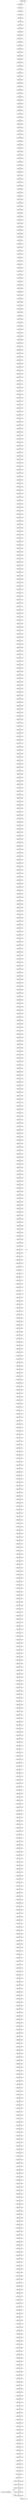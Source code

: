 digraph {
Node0x270e5b0[label="pipeline_time_0"];
Node0x270e330[label="LEGUP"];
Node0x270e330 -> Node0x270e5b0[label="<null>"];
Node0x270e330 -> Node0x270e330[label="~<null>"];
Node0x26b94a0[label="pipeline_time_1"];
Node0x270e5b0 -> Node0x26b94a0;
Node0x26fffc0[label="pipeline_time_2"];
Node0x26b94a0 -> Node0x26fffc0;
Node0x26ffe80[label="pipeline_time_3"];
Node0x26fffc0 -> Node0x26ffe80;
Node0x26ffd40[label="pipeline_time_4"];
Node0x26ffe80 -> Node0x26ffd40;
Node0x26ffc00[label="pipeline_time_5"];
Node0x26ffd40 -> Node0x26ffc00;
Node0x26ffac0[label="pipeline_time_6"];
Node0x26ffc00 -> Node0x26ffac0;
Node0x26ff980[label="pipeline_time_7"];
Node0x26ffac0 -> Node0x26ff980;
Node0x26ff840[label="pipeline_time_8"];
Node0x26ff980 -> Node0x26ff840;
Node0x270e900[label="pipeline_time_9"];
Node0x26ff840 -> Node0x270e900;
Node0x26b0d40[label="pipeline_time_10"];
Node0x270e900 -> Node0x26b0d40;
Node0x270e200[label="pipeline_time_11"];
Node0x26b0d40 -> Node0x270e200;
Node0x26b95c0[label="pipeline_time_12"];
Node0x270e200 -> Node0x26b95c0;
Node0x2700a00[label="pipeline_time_13"];
Node0x26b95c0 -> Node0x2700a00;
Node0x26aee90[label="pipeline_time_14"];
Node0x2700a00 -> Node0x26aee90;
Node0x26aefe0[label="pipeline_time_15"];
Node0x26aee90 -> Node0x26aefe0;
Node0x26b8e80[label="pipeline_time_16"];
Node0x26aefe0 -> Node0x26b8e80;
Node0x26b8fd0[label="pipeline_time_17"];
Node0x26b8e80 -> Node0x26b8fd0;
Node0x26b9770[label="pipeline_time_18"];
Node0x26b8fd0 -> Node0x26b9770;
Node0x26b98c0[label="pipeline_time_19"];
Node0x26b9770 -> Node0x26b98c0;
Node0x26b9140[label="pipeline_time_20"];
Node0x26b98c0 -> Node0x26b9140;
Node0x26b9290[label="pipeline_time_21"];
Node0x26b9140 -> Node0x26b9290;
Node0x26afd80[label="pipeline_time_22"];
Node0x26b9290 -> Node0x26afd80;
Node0x26afed0[label="pipeline_time_23"];
Node0x26afd80 -> Node0x26afed0;
Node0x26b0020[label="pipeline_time_24"];
Node0x26afed0 -> Node0x26b0020;
Node0x26b0150[label="pipeline_time_25"];
Node0x26b0020 -> Node0x26b0150;
Node0x26b02a0[label="pipeline_time_26"];
Node0x26b0150 -> Node0x26b02a0;
Node0x26b03f0[label="pipeline_time_27"];
Node0x26b02a0 -> Node0x26b03f0;
Node0x26b0540[label="pipeline_time_28"];
Node0x26b03f0 -> Node0x26b0540;
Node0x26b0690[label="pipeline_time_29"];
Node0x26b0540 -> Node0x26b0690;
Node0x26b07e0[label="pipeline_time_30"];
Node0x26b0690 -> Node0x26b07e0;
Node0x26af140[label="pipeline_time_31"];
Node0x26b07e0 -> Node0x26af140;
Node0x26af290[label="pipeline_time_32"];
Node0x26af140 -> Node0x26af290;
Node0x26af3e0[label="pipeline_time_33"];
Node0x26af290 -> Node0x26af3e0;
Node0x26af530[label="pipeline_time_34"];
Node0x26af3e0 -> Node0x26af530;
Node0x26af680[label="pipeline_time_35"];
Node0x26af530 -> Node0x26af680;
Node0x26af7d0[label="pipeline_time_36"];
Node0x26af680 -> Node0x26af7d0;
Node0x2700100[label="pipeline_time_37"];
Node0x26af7d0 -> Node0x2700100;
Node0x2700250[label="pipeline_time_38"];
Node0x2700100 -> Node0x2700250;
Node0x27003a0[label="pipeline_time_39"];
Node0x2700250 -> Node0x27003a0;
Node0x27004f0[label="pipeline_time_40"];
Node0x27003a0 -> Node0x27004f0;
Node0x2700640[label="pipeline_time_41"];
Node0x27004f0 -> Node0x2700640;
Node0x2700790[label="pipeline_time_42"];
Node0x2700640 -> Node0x2700790;
Node0x27008e0[label="pipeline_time_43"];
Node0x2700790 -> Node0x27008e0;
Node0x26b9ff0[label="pipeline_time_44"];
Node0x27008e0 -> Node0x26b9ff0;
Node0x26ba140[label="pipeline_time_45"];
Node0x26b9ff0 -> Node0x26ba140;
Node0x26ba290[label="pipeline_time_46"];
Node0x26ba140 -> Node0x26ba290;
Node0x26ba3e0[label="pipeline_time_47"];
Node0x26ba290 -> Node0x26ba3e0;
Node0x26ba530[label="pipeline_time_48"];
Node0x26ba3e0 -> Node0x26ba530;
Node0x26ba680[label="pipeline_time_49"];
Node0x26ba530 -> Node0x26ba680;
Node0x26ba7d0[label="pipeline_time_50"];
Node0x26ba680 -> Node0x26ba7d0;
Node0x26ba920[label="pipeline_time_51"];
Node0x26ba7d0 -> Node0x26ba920;
Node0x26baa70[label="pipeline_time_52"];
Node0x26ba920 -> Node0x26baa70;
Node0x26babc0[label="pipeline_time_53"];
Node0x26baa70 -> Node0x26babc0;
Node0x26bad10[label="pipeline_time_54"];
Node0x26babc0 -> Node0x26bad10;
Node0x2700bb0[label="pipeline_time_55"];
Node0x26bad10 -> Node0x2700bb0;
Node0x2700d00[label="pipeline_time_56"];
Node0x2700bb0 -> Node0x2700d00;
Node0x2700e50[label="pipeline_time_57"];
Node0x2700d00 -> Node0x2700e50;
Node0x2700fa0[label="pipeline_time_58"];
Node0x2700e50 -> Node0x2700fa0;
Node0x27010f0[label="pipeline_time_59"];
Node0x2700fa0 -> Node0x27010f0;
Node0x2701240[label="pipeline_time_60"];
Node0x27010f0 -> Node0x2701240;
Node0x2701390[label="pipeline_time_61"];
Node0x2701240 -> Node0x2701390;
Node0x27014e0[label="pipeline_time_62"];
Node0x2701390 -> Node0x27014e0;
Node0x2701630[label="pipeline_time_63"];
Node0x27014e0 -> Node0x2701630;
Node0x2701780[label="pipeline_time_64"];
Node0x2701630 -> Node0x2701780;
Node0x27018d0[label="pipeline_time_65"];
Node0x2701780 -> Node0x27018d0;
Node0x2701a20[label="pipeline_time_66"];
Node0x27018d0 -> Node0x2701a20;
Node0x2701b70[label="pipeline_time_67"];
Node0x2701a20 -> Node0x2701b70;
Node0x2701cc0[label="pipeline_time_68"];
Node0x2701b70 -> Node0x2701cc0;
Node0x2701e10[label="pipeline_time_69"];
Node0x2701cc0 -> Node0x2701e10;
Node0x2701f60[label="pipeline_time_70"];
Node0x2701e10 -> Node0x2701f60;
Node0x27020b0[label="pipeline_time_71"];
Node0x2701f60 -> Node0x27020b0;
Node0x2702200[label="pipeline_time_72"];
Node0x27020b0 -> Node0x2702200;
Node0x27071c0[label="pipeline_time_73"];
Node0x2702200 -> Node0x27071c0;
Node0x2707310[label="pipeline_time_74"];
Node0x27071c0 -> Node0x2707310;
Node0x2707460[label="pipeline_time_75"];
Node0x2707310 -> Node0x2707460;
Node0x27075b0[label="pipeline_time_76"];
Node0x2707460 -> Node0x27075b0;
Node0x2707700[label="pipeline_time_77"];
Node0x27075b0 -> Node0x2707700;
Node0x2707850[label="pipeline_time_78"];
Node0x2707700 -> Node0x2707850;
Node0x27079a0[label="pipeline_time_79"];
Node0x2707850 -> Node0x27079a0;
Node0x2707af0[label="pipeline_time_80"];
Node0x27079a0 -> Node0x2707af0;
Node0x2707c40[label="pipeline_time_81"];
Node0x2707af0 -> Node0x2707c40;
Node0x2707d90[label="pipeline_time_82"];
Node0x2707c40 -> Node0x2707d90;
Node0x2707ee0[label="pipeline_time_83"];
Node0x2707d90 -> Node0x2707ee0;
Node0x2708030[label="pipeline_time_84"];
Node0x2707ee0 -> Node0x2708030;
Node0x2708180[label="pipeline_time_85"];
Node0x2708030 -> Node0x2708180;
Node0x27082d0[label="pipeline_time_86"];
Node0x2708180 -> Node0x27082d0;
Node0x2708420[label="pipeline_time_87"];
Node0x27082d0 -> Node0x2708420;
Node0x2708570[label="pipeline_time_88"];
Node0x2708420 -> Node0x2708570;
Node0x27086c0[label="pipeline_time_89"];
Node0x2708570 -> Node0x27086c0;
Node0x2708810[label="pipeline_time_90"];
Node0x27086c0 -> Node0x2708810;
Node0x2708960[label="pipeline_time_91"];
Node0x2708810 -> Node0x2708960;
Node0x2708ab0[label="pipeline_time_92"];
Node0x2708960 -> Node0x2708ab0;
Node0x2708c00[label="pipeline_time_93"];
Node0x2708ab0 -> Node0x2708c00;
Node0x2708d50[label="pipeline_time_94"];
Node0x2708c00 -> Node0x2708d50;
Node0x2708ea0[label="pipeline_time_95"];
Node0x2708d50 -> Node0x2708ea0;
Node0x2708ff0[label="pipeline_time_96"];
Node0x2708ea0 -> Node0x2708ff0;
Node0x2709140[label="pipeline_time_97"];
Node0x2708ff0 -> Node0x2709140;
Node0x2709290[label="pipeline_time_98"];
Node0x2709140 -> Node0x2709290;
Node0x27093e0[label="pipeline_time_99"];
Node0x2709290 -> Node0x27093e0;
Node0x2709530[label="pipeline_time_100"];
Node0x27093e0 -> Node0x2709530;
Node0x2709680[label="pipeline_time_101"];
Node0x2709530 -> Node0x2709680;
Node0x27097d0[label="pipeline_time_102"];
Node0x2709680 -> Node0x27097d0;
Node0x27023d0[label="pipeline_time_103"];
Node0x27097d0 -> Node0x27023d0;
Node0x2702520[label="pipeline_time_104"];
Node0x27023d0 -> Node0x2702520;
Node0x2702670[label="pipeline_time_105"];
Node0x2702520 -> Node0x2702670;
Node0x27027c0[label="pipeline_time_106"];
Node0x2702670 -> Node0x27027c0;
Node0x2702910[label="pipeline_time_107"];
Node0x27027c0 -> Node0x2702910;
Node0x2702a60[label="pipeline_time_108"];
Node0x2702910 -> Node0x2702a60;
Node0x2702bb0[label="pipeline_time_109"];
Node0x2702a60 -> Node0x2702bb0;
Node0x2702d00[label="pipeline_time_110"];
Node0x2702bb0 -> Node0x2702d00;
Node0x2702e50[label="pipeline_time_111"];
Node0x2702d00 -> Node0x2702e50;
Node0x2702fa0[label="pipeline_time_112"];
Node0x2702e50 -> Node0x2702fa0;
Node0x27030f0[label="pipeline_time_113"];
Node0x2702fa0 -> Node0x27030f0;
Node0x2703240[label="pipeline_time_114"];
Node0x27030f0 -> Node0x2703240;
Node0x2703390[label="pipeline_time_115"];
Node0x2703240 -> Node0x2703390;
Node0x27034e0[label="pipeline_time_116"];
Node0x2703390 -> Node0x27034e0;
Node0x2703630[label="pipeline_time_117"];
Node0x27034e0 -> Node0x2703630;
Node0x2703780[label="pipeline_time_118"];
Node0x2703630 -> Node0x2703780;
Node0x27038d0[label="pipeline_time_119"];
Node0x2703780 -> Node0x27038d0;
Node0x2703a20[label="pipeline_time_120"];
Node0x27038d0 -> Node0x2703a20;
Node0x2703b70[label="pipeline_time_121"];
Node0x2703a20 -> Node0x2703b70;
Node0x2703cc0[label="pipeline_time_122"];
Node0x2703b70 -> Node0x2703cc0;
Node0x2703e10[label="pipeline_time_123"];
Node0x2703cc0 -> Node0x2703e10;
Node0x2703f60[label="pipeline_time_124"];
Node0x2703e10 -> Node0x2703f60;
Node0x27040b0[label="pipeline_time_125"];
Node0x2703f60 -> Node0x27040b0;
Node0x2704200[label="pipeline_time_126"];
Node0x27040b0 -> Node0x2704200;
Node0x2704350[label="pipeline_time_127"];
Node0x2704200 -> Node0x2704350;
Node0x27044a0[label="pipeline_time_128"];
Node0x2704350 -> Node0x27044a0;
Node0x27045f0[label="pipeline_time_129"];
Node0x27044a0 -> Node0x27045f0;
Node0x2704740[label="pipeline_time_130"];
Node0x27045f0 -> Node0x2704740;
Node0x2704890[label="pipeline_time_131"];
Node0x2704740 -> Node0x2704890;
Node0x27049e0[label="pipeline_time_132"];
Node0x2704890 -> Node0x27049e0;
Node0x2704b30[label="pipeline_time_133"];
Node0x27049e0 -> Node0x2704b30;
Node0x2704c80[label="pipeline_time_134"];
Node0x2704b30 -> Node0x2704c80;
Node0x2704dd0[label="pipeline_time_135"];
Node0x2704c80 -> Node0x2704dd0;
Node0x2704f20[label="pipeline_time_136"];
Node0x2704dd0 -> Node0x2704f20;
Node0x2705070[label="pipeline_time_137"];
Node0x2704f20 -> Node0x2705070;
Node0x27051c0[label="pipeline_time_138"];
Node0x2705070 -> Node0x27051c0;
Node0x2705310[label="pipeline_time_139"];
Node0x27051c0 -> Node0x2705310;
Node0x2705460[label="pipeline_time_140"];
Node0x2705310 -> Node0x2705460;
Node0x27055b0[label="pipeline_time_141"];
Node0x2705460 -> Node0x27055b0;
Node0x2705700[label="pipeline_time_142"];
Node0x27055b0 -> Node0x2705700;
Node0x2705850[label="pipeline_time_143"];
Node0x2705700 -> Node0x2705850;
Node0x27059a0[label="pipeline_time_144"];
Node0x2705850 -> Node0x27059a0;
Node0x2705af0[label="pipeline_time_145"];
Node0x27059a0 -> Node0x2705af0;
Node0x2705c40[label="pipeline_time_146"];
Node0x2705af0 -> Node0x2705c40;
Node0x2705d90[label="pipeline_time_147"];
Node0x2705c40 -> Node0x2705d90;
Node0x2705ee0[label="pipeline_time_148"];
Node0x2705d90 -> Node0x2705ee0;
Node0x2706030[label="pipeline_time_149"];
Node0x2705ee0 -> Node0x2706030;
Node0x2706180[label="pipeline_time_150"];
Node0x2706030 -> Node0x2706180;
Node0x27062d0[label="pipeline_time_151"];
Node0x2706180 -> Node0x27062d0;
Node0x2706420[label="pipeline_time_152"];
Node0x27062d0 -> Node0x2706420;
Node0x2706570[label="pipeline_time_153"];
Node0x2706420 -> Node0x2706570;
Node0x27066c0[label="pipeline_time_154"];
Node0x2706570 -> Node0x27066c0;
Node0x2706810[label="pipeline_time_155"];
Node0x27066c0 -> Node0x2706810;
Node0x2706960[label="pipeline_time_156"];
Node0x2706810 -> Node0x2706960;
Node0x2706ab0[label="pipeline_time_157"];
Node0x2706960 -> Node0x2706ab0;
Node0x26fadb0[label="pipeline_time_158"];
Node0x2706ab0 -> Node0x26fadb0;
Node0x26faf00[label="pipeline_time_159"];
Node0x26fadb0 -> Node0x26faf00;
Node0x26fb050[label="pipeline_time_160"];
Node0x26faf00 -> Node0x26fb050;
Node0x26fb1a0[label="pipeline_time_161"];
Node0x26fb050 -> Node0x26fb1a0;
Node0x26fb2f0[label="pipeline_time_162"];
Node0x26fb1a0 -> Node0x26fb2f0;
Node0x26fb440[label="pipeline_time_163"];
Node0x26fb2f0 -> Node0x26fb440;
Node0x26fb590[label="pipeline_time_164"];
Node0x26fb440 -> Node0x26fb590;
Node0x26fb6e0[label="pipeline_time_165"];
Node0x26fb590 -> Node0x26fb6e0;
Node0x26fb830[label="pipeline_time_166"];
Node0x26fb6e0 -> Node0x26fb830;
Node0x26fb980[label="pipeline_time_167"];
Node0x26fb830 -> Node0x26fb980;
Node0x26fbad0[label="pipeline_time_168"];
Node0x26fb980 -> Node0x26fbad0;
Node0x26fbc20[label="pipeline_time_169"];
Node0x26fbad0 -> Node0x26fbc20;
Node0x26fbd70[label="pipeline_time_170"];
Node0x26fbc20 -> Node0x26fbd70;
Node0x26fbec0[label="pipeline_time_171"];
Node0x26fbd70 -> Node0x26fbec0;
Node0x26fc010[label="pipeline_time_172"];
Node0x26fbec0 -> Node0x26fc010;
Node0x26fc160[label="pipeline_time_173"];
Node0x26fc010 -> Node0x26fc160;
Node0x26fc2b0[label="pipeline_time_174"];
Node0x26fc160 -> Node0x26fc2b0;
Node0x26fc400[label="pipeline_time_175"];
Node0x26fc2b0 -> Node0x26fc400;
Node0x26fc550[label="pipeline_time_176"];
Node0x26fc400 -> Node0x26fc550;
Node0x26fc6a0[label="pipeline_time_177"];
Node0x26fc550 -> Node0x26fc6a0;
Node0x26fc7f0[label="pipeline_time_178"];
Node0x26fc6a0 -> Node0x26fc7f0;
Node0x26fc940[label="pipeline_time_179"];
Node0x26fc7f0 -> Node0x26fc940;
Node0x26fca90[label="pipeline_time_180"];
Node0x26fc940 -> Node0x26fca90;
Node0x26fcbe0[label="pipeline_time_181"];
Node0x26fca90 -> Node0x26fcbe0;
Node0x26fcd30[label="pipeline_time_182"];
Node0x26fcbe0 -> Node0x26fcd30;
Node0x26fce80[label="pipeline_time_183"];
Node0x26fcd30 -> Node0x26fce80;
Node0x26fcfd0[label="pipeline_time_184"];
Node0x26fce80 -> Node0x26fcfd0;
Node0x26fd120[label="pipeline_time_185"];
Node0x26fcfd0 -> Node0x26fd120;
Node0x26fd270[label="pipeline_time_186"];
Node0x26fd120 -> Node0x26fd270;
Node0x26fd3c0[label="pipeline_time_187"];
Node0x26fd270 -> Node0x26fd3c0;
Node0x26fd510[label="pipeline_time_188"];
Node0x26fd3c0 -> Node0x26fd510;
Node0x26fd660[label="pipeline_time_189"];
Node0x26fd510 -> Node0x26fd660;
Node0x26fd7b0[label="pipeline_time_190"];
Node0x26fd660 -> Node0x26fd7b0;
Node0x26fd900[label="pipeline_time_191"];
Node0x26fd7b0 -> Node0x26fd900;
Node0x26fda50[label="pipeline_time_192"];
Node0x26fd900 -> Node0x26fda50;
Node0x26fdba0[label="pipeline_time_193"];
Node0x26fda50 -> Node0x26fdba0;
Node0x26fdcf0[label="pipeline_time_194"];
Node0x26fdba0 -> Node0x26fdcf0;
Node0x26fde40[label="pipeline_time_195"];
Node0x26fdcf0 -> Node0x26fde40;
Node0x26fdf90[label="pipeline_time_196"];
Node0x26fde40 -> Node0x26fdf90;
Node0x26fe0e0[label="pipeline_time_197"];
Node0x26fdf90 -> Node0x26fe0e0;
Node0x26fe230[label="pipeline_time_198"];
Node0x26fe0e0 -> Node0x26fe230;
Node0x26fe380[label="pipeline_time_199"];
Node0x26fe230 -> Node0x26fe380;
Node0x26fe4d0[label="pipeline_time_200"];
Node0x26fe380 -> Node0x26fe4d0;
Node0x26fe620[label="pipeline_time_201"];
Node0x26fe4d0 -> Node0x26fe620;
Node0x26fe770[label="pipeline_time_202"];
Node0x26fe620 -> Node0x26fe770;
Node0x26fe8c0[label="pipeline_time_203"];
Node0x26fe770 -> Node0x26fe8c0;
Node0x26fea10[label="pipeline_time_204"];
Node0x26fe8c0 -> Node0x26fea10;
Node0x26feb60[label="pipeline_time_205"];
Node0x26fea10 -> Node0x26feb60;
Node0x26fecb0[label="pipeline_time_206"];
Node0x26feb60 -> Node0x26fecb0;
Node0x26fee00[label="pipeline_time_207"];
Node0x26fecb0 -> Node0x26fee00;
Node0x26fef50[label="pipeline_time_208"];
Node0x26fee00 -> Node0x26fef50;
Node0x26ff0a0[label="pipeline_time_209"];
Node0x26fef50 -> Node0x26ff0a0;
Node0x26ff1f0[label="pipeline_time_210"];
Node0x26ff0a0 -> Node0x26ff1f0;
Node0x26ff340[label="pipeline_time_211"];
Node0x26ff1f0 -> Node0x26ff340;
Node0x26ff490[label="pipeline_time_212"];
Node0x26ff340 -> Node0x26ff490;
Node0x26ff5e0[label="pipeline_time_213"];
Node0x26ff490 -> Node0x26ff5e0;
Node0x26ff730[label="pipeline_time_214"];
Node0x26ff5e0 -> Node0x26ff730;
Node0x2710d90[label="pipeline_time_215"];
Node0x26ff730 -> Node0x2710d90;
Node0x2710ea0[label="pipeline_time_216"];
Node0x2710d90 -> Node0x2710ea0;
Node0x2710ff0[label="pipeline_time_217"];
Node0x2710ea0 -> Node0x2710ff0;
Node0x2711140[label="pipeline_time_218"];
Node0x2710ff0 -> Node0x2711140;
Node0x2711290[label="pipeline_time_219"];
Node0x2711140 -> Node0x2711290;
Node0x27113e0[label="pipeline_time_220"];
Node0x2711290 -> Node0x27113e0;
Node0x2711530[label="pipeline_time_221"];
Node0x27113e0 -> Node0x2711530;
Node0x2711680[label="pipeline_time_222"];
Node0x2711530 -> Node0x2711680;
Node0x27117d0[label="pipeline_time_223"];
Node0x2711680 -> Node0x27117d0;
Node0x2711920[label="pipeline_time_224"];
Node0x27117d0 -> Node0x2711920;
Node0x2711a70[label="pipeline_time_225"];
Node0x2711920 -> Node0x2711a70;
Node0x2711bc0[label="pipeline_time_226"];
Node0x2711a70 -> Node0x2711bc0;
Node0x2711d10[label="pipeline_time_227"];
Node0x2711bc0 -> Node0x2711d10;
Node0x2711e60[label="pipeline_time_228"];
Node0x2711d10 -> Node0x2711e60;
Node0x2711fb0[label="pipeline_time_229"];
Node0x2711e60 -> Node0x2711fb0;
Node0x2712100[label="pipeline_time_230"];
Node0x2711fb0 -> Node0x2712100;
Node0x2712250[label="pipeline_time_231"];
Node0x2712100 -> Node0x2712250;
Node0x27123a0[label="pipeline_time_232"];
Node0x2712250 -> Node0x27123a0;
Node0x27124f0[label="pipeline_time_233"];
Node0x27123a0 -> Node0x27124f0;
Node0x2712640[label="pipeline_time_234"];
Node0x27124f0 -> Node0x2712640;
Node0x2712790[label="pipeline_time_235"];
Node0x2712640 -> Node0x2712790;
Node0x27128e0[label="pipeline_time_236"];
Node0x2712790 -> Node0x27128e0;
Node0x2712a30[label="pipeline_time_237"];
Node0x27128e0 -> Node0x2712a30;
Node0x2712b80[label="pipeline_time_238"];
Node0x2712a30 -> Node0x2712b80;
Node0x2712cd0[label="pipeline_time_239"];
Node0x2712b80 -> Node0x2712cd0;
Node0x2712e20[label="pipeline_time_240"];
Node0x2712cd0 -> Node0x2712e20;
Node0x2712f70[label="pipeline_time_241"];
Node0x2712e20 -> Node0x2712f70;
Node0x27130c0[label="pipeline_time_242"];
Node0x2712f70 -> Node0x27130c0;
Node0x2713210[label="pipeline_time_243"];
Node0x27130c0 -> Node0x2713210;
Node0x2713360[label="pipeline_time_244"];
Node0x2713210 -> Node0x2713360;
Node0x27134b0[label="pipeline_time_245"];
Node0x2713360 -> Node0x27134b0;
Node0x2713600[label="pipeline_time_246"];
Node0x27134b0 -> Node0x2713600;
Node0x2713750[label="pipeline_time_247"];
Node0x2713600 -> Node0x2713750;
Node0x27138a0[label="pipeline_time_248"];
Node0x2713750 -> Node0x27138a0;
Node0x27139f0[label="pipeline_time_249"];
Node0x27138a0 -> Node0x27139f0;
Node0x2713b40[label="pipeline_time_250"];
Node0x27139f0 -> Node0x2713b40;
Node0x2713c90[label="pipeline_time_251"];
Node0x2713b40 -> Node0x2713c90;
Node0x2713de0[label="pipeline_time_252"];
Node0x2713c90 -> Node0x2713de0;
Node0x2713f30[label="pipeline_time_253"];
Node0x2713de0 -> Node0x2713f30;
Node0x2714080[label="pipeline_time_254"];
Node0x2713f30 -> Node0x2714080;
Node0x27141d0[label="pipeline_time_255"];
Node0x2714080 -> Node0x27141d0;
Node0x2714320[label="pipeline_time_256"];
Node0x27141d0 -> Node0x2714320;
Node0x2714470[label="pipeline_time_257"];
Node0x2714320 -> Node0x2714470;
Node0x27145c0[label="pipeline_time_258"];
Node0x2714470 -> Node0x27145c0;
Node0x2714710[label="pipeline_time_259"];
Node0x27145c0 -> Node0x2714710;
Node0x2714860[label="pipeline_time_260"];
Node0x2714710 -> Node0x2714860;
Node0x27149b0[label="pipeline_time_261"];
Node0x2714860 -> Node0x27149b0;
Node0x2714b00[label="pipeline_time_262"];
Node0x27149b0 -> Node0x2714b00;
Node0x2714c50[label="pipeline_time_263"];
Node0x2714b00 -> Node0x2714c50;
Node0x2714da0[label="pipeline_time_264"];
Node0x2714c50 -> Node0x2714da0;
Node0x2714ef0[label="pipeline_time_265"];
Node0x2714da0 -> Node0x2714ef0;
Node0x2715040[label="pipeline_time_266"];
Node0x2714ef0 -> Node0x2715040;
Node0x2715190[label="pipeline_time_267"];
Node0x2715040 -> Node0x2715190;
Node0x27152e0[label="pipeline_time_268"];
Node0x2715190 -> Node0x27152e0;
Node0x2715430[label="pipeline_time_269"];
Node0x27152e0 -> Node0x2715430;
Node0x2715580[label="pipeline_time_270"];
Node0x2715430 -> Node0x2715580;
Node0x27156d0[label="pipeline_time_271"];
Node0x2715580 -> Node0x27156d0;
Node0x2715820[label="pipeline_time_272"];
Node0x27156d0 -> Node0x2715820;
Node0x2715970[label="pipeline_time_273"];
Node0x2715820 -> Node0x2715970;
Node0x2715ac0[label="pipeline_time_274"];
Node0x2715970 -> Node0x2715ac0;
Node0x2715c10[label="pipeline_time_275"];
Node0x2715ac0 -> Node0x2715c10;
Node0x2715d60[label="pipeline_time_276"];
Node0x2715c10 -> Node0x2715d60;
Node0x2715eb0[label="pipeline_time_277"];
Node0x2715d60 -> Node0x2715eb0;
Node0x2716000[label="pipeline_time_278"];
Node0x2715eb0 -> Node0x2716000;
Node0x2716150[label="pipeline_time_279"];
Node0x2716000 -> Node0x2716150;
Node0x27162a0[label="pipeline_time_280"];
Node0x2716150 -> Node0x27162a0;
Node0x27163f0[label="pipeline_time_281"];
Node0x27162a0 -> Node0x27163f0;
Node0x2716540[label="pipeline_time_282"];
Node0x27163f0 -> Node0x2716540;
Node0x2716690[label="pipeline_time_283"];
Node0x2716540 -> Node0x2716690;
Node0x27167e0[label="pipeline_time_284"];
Node0x2716690 -> Node0x27167e0;
Node0x2716930[label="pipeline_time_285"];
Node0x27167e0 -> Node0x2716930;
Node0x2716a80[label="pipeline_time_286"];
Node0x2716930 -> Node0x2716a80;
Node0x2716bd0[label="pipeline_time_287"];
Node0x2716a80 -> Node0x2716bd0;
Node0x2716d20[label="pipeline_time_288"];
Node0x2716bd0 -> Node0x2716d20;
Node0x2716e70[label="pipeline_time_289"];
Node0x2716d20 -> Node0x2716e70;
Node0x2716fc0[label="pipeline_time_290"];
Node0x2716e70 -> Node0x2716fc0;
Node0x2717110[label="pipeline_time_291"];
Node0x2716fc0 -> Node0x2717110;
Node0x2717260[label="pipeline_time_292"];
Node0x2717110 -> Node0x2717260;
Node0x27173b0[label="pipeline_time_293"];
Node0x2717260 -> Node0x27173b0;
Node0x2717500[label="pipeline_time_294"];
Node0x27173b0 -> Node0x2717500;
Node0x2717650[label="pipeline_time_295"];
Node0x2717500 -> Node0x2717650;
Node0x27177a0[label="pipeline_time_296"];
Node0x2717650 -> Node0x27177a0;
Node0x27178f0[label="pipeline_time_297"];
Node0x27177a0 -> Node0x27178f0;
Node0x2717a40[label="pipeline_time_298"];
Node0x27178f0 -> Node0x2717a40;
Node0x2717b90[label="pipeline_time_299"];
Node0x2717a40 -> Node0x2717b90;
Node0x2717ce0[label="pipeline_time_300"];
Node0x2717b90 -> Node0x2717ce0;
Node0x2717e30[label="pipeline_time_301"];
Node0x2717ce0 -> Node0x2717e30;
Node0x2717f80[label="pipeline_time_302"];
Node0x2717e30 -> Node0x2717f80;
Node0x27180d0[label="pipeline_time_303"];
Node0x2717f80 -> Node0x27180d0;
Node0x2718220[label="pipeline_time_304"];
Node0x27180d0 -> Node0x2718220;
Node0x2718370[label="pipeline_time_305"];
Node0x2718220 -> Node0x2718370;
Node0x27184c0[label="pipeline_time_306"];
Node0x2718370 -> Node0x27184c0;
Node0x2718610[label="pipeline_time_307"];
Node0x27184c0 -> Node0x2718610;
Node0x2718760[label="pipeline_time_308"];
Node0x2718610 -> Node0x2718760;
Node0x27188b0[label="pipeline_time_309"];
Node0x2718760 -> Node0x27188b0;
Node0x2718a00[label="pipeline_time_310"];
Node0x27188b0 -> Node0x2718a00;
Node0x2718b50[label="pipeline_time_311"];
Node0x2718a00 -> Node0x2718b50;
Node0x2718ca0[label="pipeline_time_312"];
Node0x2718b50 -> Node0x2718ca0;
Node0x2718df0[label="pipeline_time_313"];
Node0x2718ca0 -> Node0x2718df0;
Node0x2718f40[label="pipeline_time_314"];
Node0x2718df0 -> Node0x2718f40;
Node0x2719090[label="pipeline_time_315"];
Node0x2718f40 -> Node0x2719090;
Node0x27191e0[label="pipeline_time_316"];
Node0x2719090 -> Node0x27191e0;
Node0x2719330[label="pipeline_time_317"];
Node0x27191e0 -> Node0x2719330;
Node0x2719480[label="pipeline_time_318"];
Node0x2719330 -> Node0x2719480;
Node0x27195d0[label="pipeline_time_319"];
Node0x2719480 -> Node0x27195d0;
Node0x2719720[label="pipeline_time_320"];
Node0x27195d0 -> Node0x2719720;
Node0x2719870[label="pipeline_time_321"];
Node0x2719720 -> Node0x2719870;
Node0x27199c0[label="pipeline_time_322"];
Node0x2719870 -> Node0x27199c0;
Node0x2719b10[label="pipeline_time_323"];
Node0x27199c0 -> Node0x2719b10;
Node0x2719c60[label="pipeline_time_324"];
Node0x2719b10 -> Node0x2719c60;
Node0x2719db0[label="pipeline_time_325"];
Node0x2719c60 -> Node0x2719db0;
Node0x2719f00[label="pipeline_time_326"];
Node0x2719db0 -> Node0x2719f00;
Node0x271a050[label="pipeline_time_327"];
Node0x2719f00 -> Node0x271a050;
Node0x271a1a0[label="pipeline_time_328"];
Node0x271a050 -> Node0x271a1a0;
Node0x271a2f0[label="pipeline_time_329"];
Node0x271a1a0 -> Node0x271a2f0;
Node0x271a440[label="pipeline_time_330"];
Node0x271a2f0 -> Node0x271a440;
Node0x271a590[label="pipeline_time_331"];
Node0x271a440 -> Node0x271a590;
Node0x271a6e0[label="pipeline_time_332"];
Node0x271a590 -> Node0x271a6e0;
Node0x271a830[label="pipeline_time_333"];
Node0x271a6e0 -> Node0x271a830;
Node0x271a980[label="pipeline_time_334"];
Node0x271a830 -> Node0x271a980;
Node0x271aad0[label="pipeline_time_335"];
Node0x271a980 -> Node0x271aad0;
Node0x271ac20[label="pipeline_time_336"];
Node0x271aad0 -> Node0x271ac20;
Node0x271ad70[label="pipeline_time_337"];
Node0x271ac20 -> Node0x271ad70;
Node0x271aec0[label="pipeline_time_338"];
Node0x271ad70 -> Node0x271aec0;
Node0x271b010[label="pipeline_time_339"];
Node0x271aec0 -> Node0x271b010;
Node0x271b160[label="pipeline_time_340"];
Node0x271b010 -> Node0x271b160;
Node0x271b2b0[label="pipeline_time_341"];
Node0x271b160 -> Node0x271b2b0;
Node0x271b400[label="pipeline_time_342"];
Node0x271b2b0 -> Node0x271b400;
Node0x271b550[label="pipeline_time_343"];
Node0x271b400 -> Node0x271b550;
Node0x271b6a0[label="pipeline_time_344"];
Node0x271b550 -> Node0x271b6a0;
Node0x271b7f0[label="pipeline_time_345"];
Node0x271b6a0 -> Node0x271b7f0;
Node0x271b940[label="pipeline_time_346"];
Node0x271b7f0 -> Node0x271b940;
Node0x271ba90[label="pipeline_time_347"];
Node0x271b940 -> Node0x271ba90;
Node0x271bbe0[label="pipeline_time_348"];
Node0x271ba90 -> Node0x271bbe0;
Node0x271bd30[label="pipeline_time_349"];
Node0x271bbe0 -> Node0x271bd30;
Node0x271be80[label="pipeline_time_350"];
Node0x271bd30 -> Node0x271be80;
Node0x271bfd0[label="pipeline_time_351"];
Node0x271be80 -> Node0x271bfd0;
Node0x271c120[label="pipeline_time_352"];
Node0x271bfd0 -> Node0x271c120;
Node0x271c270[label="pipeline_time_353"];
Node0x271c120 -> Node0x271c270;
Node0x271c3c0[label="pipeline_time_354"];
Node0x271c270 -> Node0x271c3c0;
Node0x271c510[label="pipeline_time_355"];
Node0x271c3c0 -> Node0x271c510;
Node0x271c660[label="pipeline_time_356"];
Node0x271c510 -> Node0x271c660;
Node0x271c7b0[label="pipeline_time_357"];
Node0x271c660 -> Node0x271c7b0;
Node0x271c900[label="pipeline_time_358"];
Node0x271c7b0 -> Node0x271c900;
Node0x271ca50[label="pipeline_time_359"];
Node0x271c900 -> Node0x271ca50;
Node0x271cba0[label="pipeline_time_360"];
Node0x271ca50 -> Node0x271cba0;
Node0x271ccf0[label="pipeline_time_361"];
Node0x271cba0 -> Node0x271ccf0;
Node0x271ce40[label="pipeline_time_362"];
Node0x271ccf0 -> Node0x271ce40;
Node0x271cf90[label="pipeline_time_363"];
Node0x271ce40 -> Node0x271cf90;
Node0x271d0e0[label="pipeline_time_364"];
Node0x271cf90 -> Node0x271d0e0;
Node0x271d230[label="pipeline_time_365"];
Node0x271d0e0 -> Node0x271d230;
Node0x271d380[label="pipeline_time_366"];
Node0x271d230 -> Node0x271d380;
Node0x271d4d0[label="pipeline_time_367"];
Node0x271d380 -> Node0x271d4d0;
Node0x271d620[label="pipeline_time_368"];
Node0x271d4d0 -> Node0x271d620;
Node0x271d770[label="pipeline_time_369"];
Node0x271d620 -> Node0x271d770;
Node0x271d8c0[label="pipeline_time_370"];
Node0x271d770 -> Node0x271d8c0;
Node0x271da10[label="pipeline_time_371"];
Node0x271d8c0 -> Node0x271da10;
Node0x271db60[label="pipeline_time_372"];
Node0x271da10 -> Node0x271db60;
Node0x271dcb0[label="pipeline_time_373"];
Node0x271db60 -> Node0x271dcb0;
Node0x271de00[label="pipeline_time_374"];
Node0x271dcb0 -> Node0x271de00;
Node0x271df50[label="pipeline_time_375"];
Node0x271de00 -> Node0x271df50;
Node0x271e530[label="pipeline_time_376"];
Node0x271df50 -> Node0x271e530;
Node0x271e680[label="pipeline_time_377"];
Node0x271e530 -> Node0x271e680;
Node0x271e7d0[label="pipeline_time_378"];
Node0x271e680 -> Node0x271e7d0;
Node0x271e920[label="pipeline_time_379"];
Node0x271e7d0 -> Node0x271e920;
Node0x271ea70[label="pipeline_time_380"];
Node0x271e920 -> Node0x271ea70;
Node0x271ebc0[label="pipeline_time_381"];
Node0x271ea70 -> Node0x271ebc0;
Node0x271ed10[label="pipeline_time_382"];
Node0x271ebc0 -> Node0x271ed10;
Node0x271ee60[label="pipeline_time_383"];
Node0x271ed10 -> Node0x271ee60;
Node0x271efb0[label="pipeline_time_384"];
Node0x271ee60 -> Node0x271efb0;
Node0x271f100[label="pipeline_time_385"];
Node0x271efb0 -> Node0x271f100;
Node0x271f250[label="pipeline_time_386"];
Node0x271f100 -> Node0x271f250;
Node0x271f3a0[label="pipeline_time_387"];
Node0x271f250 -> Node0x271f3a0;
Node0x271f4f0[label="pipeline_time_388"];
Node0x271f3a0 -> Node0x271f4f0;
Node0x271f640[label="pipeline_time_389"];
Node0x271f4f0 -> Node0x271f640;
Node0x271f790[label="pipeline_time_390"];
Node0x271f640 -> Node0x271f790;
Node0x271f8e0[label="pipeline_time_391"];
Node0x271f790 -> Node0x271f8e0;
Node0x271fa30[label="pipeline_time_392"];
Node0x271f8e0 -> Node0x271fa30;
Node0x271fb80[label="pipeline_time_393"];
Node0x271fa30 -> Node0x271fb80;
Node0x271fcd0[label="pipeline_time_394"];
Node0x271fb80 -> Node0x271fcd0;
Node0x271fe20[label="pipeline_time_395"];
Node0x271fcd0 -> Node0x271fe20;
Node0x271ff70[label="pipeline_time_396"];
Node0x271fe20 -> Node0x271ff70;
Node0x27200c0[label="pipeline_time_397"];
Node0x271ff70 -> Node0x27200c0;
Node0x2720210[label="pipeline_time_398"];
Node0x27200c0 -> Node0x2720210;
Node0x2720360[label="pipeline_time_399"];
Node0x2720210 -> Node0x2720360;
Node0x27204b0[label="pipeline_time_400"];
Node0x2720360 -> Node0x27204b0;
Node0x2720600[label="pipeline_time_401"];
Node0x27204b0 -> Node0x2720600;
Node0x2720750[label="pipeline_time_402"];
Node0x2720600 -> Node0x2720750;
Node0x27208a0[label="pipeline_time_403"];
Node0x2720750 -> Node0x27208a0;
Node0x27209f0[label="pipeline_time_404"];
Node0x27208a0 -> Node0x27209f0;
Node0x2720b40[label="pipeline_time_405"];
Node0x27209f0 -> Node0x2720b40;
Node0x2720c90[label="pipeline_time_406"];
Node0x2720b40 -> Node0x2720c90;
Node0x2720de0[label="pipeline_time_407"];
Node0x2720c90 -> Node0x2720de0;
Node0x2720f30[label="pipeline_time_408"];
Node0x2720de0 -> Node0x2720f30;
Node0x2721080[label="pipeline_time_409"];
Node0x2720f30 -> Node0x2721080;
Node0x27211d0[label="pipeline_time_410"];
Node0x2721080 -> Node0x27211d0;
Node0x2721320[label="pipeline_time_411"];
Node0x27211d0 -> Node0x2721320;
Node0x2721470[label="pipeline_time_412"];
Node0x2721320 -> Node0x2721470;
Node0x27215c0[label="pipeline_time_413"];
Node0x2721470 -> Node0x27215c0;
Node0x2721710[label="pipeline_time_414"];
Node0x27215c0 -> Node0x2721710;
Node0x2721860[label="pipeline_time_415"];
Node0x2721710 -> Node0x2721860;
Node0x27219b0[label="pipeline_time_416"];
Node0x2721860 -> Node0x27219b0;
Node0x2721b00[label="pipeline_time_417"];
Node0x27219b0 -> Node0x2721b00;
Node0x2721c50[label="pipeline_time_418"];
Node0x2721b00 -> Node0x2721c50;
Node0x2721da0[label="pipeline_time_419"];
Node0x2721c50 -> Node0x2721da0;
Node0x2721ef0[label="pipeline_time_420"];
Node0x2721da0 -> Node0x2721ef0;
Node0x2722040[label="pipeline_time_421"];
Node0x2721ef0 -> Node0x2722040;
Node0x2722190[label="pipeline_time_422"];
Node0x2722040 -> Node0x2722190;
Node0x27222e0[label="pipeline_time_423"];
Node0x2722190 -> Node0x27222e0;
Node0x2722430[label="pipeline_time_424"];
Node0x27222e0 -> Node0x2722430;
Node0x2722580[label="pipeline_time_425"];
Node0x2722430 -> Node0x2722580;
Node0x27226d0[label="pipeline_time_426"];
Node0x2722580 -> Node0x27226d0;
Node0x2722820[label="pipeline_time_427"];
Node0x27226d0 -> Node0x2722820;
Node0x2722970[label="pipeline_time_428"];
Node0x2722820 -> Node0x2722970;
Node0x2722ac0[label="pipeline_time_429"];
Node0x2722970 -> Node0x2722ac0;
Node0x2722c10[label="pipeline_time_430"];
Node0x2722ac0 -> Node0x2722c10;
Node0x2722d60[label="pipeline_time_431"];
Node0x2722c10 -> Node0x2722d60;
Node0x2722eb0[label="pipeline_time_432"];
Node0x2722d60 -> Node0x2722eb0;
Node0x2723000[label="pipeline_time_433"];
Node0x2722eb0 -> Node0x2723000;
Node0x2723150[label="pipeline_time_434"];
Node0x2723000 -> Node0x2723150;
Node0x27232a0[label="pipeline_time_435"];
Node0x2723150 -> Node0x27232a0;
Node0x27233f0[label="pipeline_time_436"];
Node0x27232a0 -> Node0x27233f0;
Node0x2723540[label="pipeline_time_437"];
Node0x27233f0 -> Node0x2723540;
Node0x2723690[label="pipeline_time_438"];
Node0x2723540 -> Node0x2723690;
Node0x27237e0[label="pipeline_time_439"];
Node0x2723690 -> Node0x27237e0;
Node0x2723930[label="pipeline_time_440"];
Node0x27237e0 -> Node0x2723930;
Node0x2723a80[label="pipeline_time_441"];
Node0x2723930 -> Node0x2723a80;
Node0x2723bd0[label="pipeline_time_442"];
Node0x2723a80 -> Node0x2723bd0;
Node0x2723d20[label="pipeline_time_443"];
Node0x2723bd0 -> Node0x2723d20;
Node0x2723e70[label="pipeline_time_444"];
Node0x2723d20 -> Node0x2723e70;
Node0x2723fc0[label="pipeline_time_445"];
Node0x2723e70 -> Node0x2723fc0;
Node0x2724110[label="pipeline_time_446"];
Node0x2723fc0 -> Node0x2724110;
Node0x2724260[label="pipeline_time_447"];
Node0x2724110 -> Node0x2724260;
Node0x27243b0[label="pipeline_time_448"];
Node0x2724260 -> Node0x27243b0;
Node0x2724500[label="pipeline_time_449"];
Node0x27243b0 -> Node0x2724500;
Node0x2724650[label="pipeline_time_450"];
Node0x2724500 -> Node0x2724650;
Node0x27247a0[label="pipeline_time_451"];
Node0x2724650 -> Node0x27247a0;
Node0x27248f0[label="pipeline_time_452"];
Node0x27247a0 -> Node0x27248f0;
Node0x2724a40[label="pipeline_time_453"];
Node0x27248f0 -> Node0x2724a40;
Node0x2724b90[label="pipeline_time_454"];
Node0x2724a40 -> Node0x2724b90;
Node0x2724ce0[label="pipeline_time_455"];
Node0x2724b90 -> Node0x2724ce0;
Node0x2724e30[label="pipeline_time_456"];
Node0x2724ce0 -> Node0x2724e30;
Node0x2724f80[label="pipeline_time_457"];
Node0x2724e30 -> Node0x2724f80;
Node0x27250d0[label="pipeline_time_458"];
Node0x2724f80 -> Node0x27250d0;
Node0x2725220[label="pipeline_time_459"];
Node0x27250d0 -> Node0x2725220;
Node0x2725370[label="pipeline_time_460"];
Node0x2725220 -> Node0x2725370;
Node0x27254c0[label="pipeline_time_461"];
Node0x2725370 -> Node0x27254c0;
Node0x2725610[label="pipeline_time_462"];
Node0x27254c0 -> Node0x2725610;
Node0x2725760[label="pipeline_time_463"];
Node0x2725610 -> Node0x2725760;
Node0x27258b0[label="pipeline_time_464"];
Node0x2725760 -> Node0x27258b0;
Node0x2725a00[label="pipeline_time_465"];
Node0x27258b0 -> Node0x2725a00;
Node0x2725b50[label="pipeline_time_466"];
Node0x2725a00 -> Node0x2725b50;
Node0x2725ca0[label="pipeline_time_467"];
Node0x2725b50 -> Node0x2725ca0;
Node0x2725df0[label="pipeline_time_468"];
Node0x2725ca0 -> Node0x2725df0;
Node0x2725f40[label="pipeline_time_469"];
Node0x2725df0 -> Node0x2725f40;
Node0x2726090[label="pipeline_time_470"];
Node0x2725f40 -> Node0x2726090;
Node0x27261e0[label="pipeline_time_471"];
Node0x2726090 -> Node0x27261e0;
Node0x2726330[label="pipeline_time_472"];
Node0x27261e0 -> Node0x2726330;
Node0x2726480[label="pipeline_time_473"];
Node0x2726330 -> Node0x2726480;
Node0x27265d0[label="pipeline_time_474"];
Node0x2726480 -> Node0x27265d0;
Node0x2726720[label="pipeline_time_475"];
Node0x27265d0 -> Node0x2726720;
Node0x2726870[label="pipeline_time_476"];
Node0x2726720 -> Node0x2726870;
Node0x27269c0[label="pipeline_time_477"];
Node0x2726870 -> Node0x27269c0;
Node0x2726b10[label="pipeline_time_478"];
Node0x27269c0 -> Node0x2726b10;
Node0x2726c60[label="pipeline_time_479"];
Node0x2726b10 -> Node0x2726c60;
Node0x2726db0[label="pipeline_time_480"];
Node0x2726c60 -> Node0x2726db0;
Node0x2726f00[label="pipeline_time_481"];
Node0x2726db0 -> Node0x2726f00;
Node0x2727050[label="pipeline_time_482"];
Node0x2726f00 -> Node0x2727050;
Node0x27271a0[label="pipeline_time_483"];
Node0x2727050 -> Node0x27271a0;
Node0x27272f0[label="pipeline_time_484"];
Node0x27271a0 -> Node0x27272f0;
Node0x2727440[label="pipeline_time_485"];
Node0x27272f0 -> Node0x2727440;
Node0x2727590[label="pipeline_time_486"];
Node0x2727440 -> Node0x2727590;
Node0x27276e0[label="pipeline_time_487"];
Node0x2727590 -> Node0x27276e0;
Node0x2727830[label="pipeline_time_488"];
Node0x27276e0 -> Node0x2727830;
Node0x2727980[label="pipeline_time_489"];
Node0x2727830 -> Node0x2727980;
Node0x2727ad0[label="pipeline_time_490"];
Node0x2727980 -> Node0x2727ad0;
Node0x2727c20[label="pipeline_time_491"];
Node0x2727ad0 -> Node0x2727c20;
Node0x2727d70[label="pipeline_time_492"];
Node0x2727c20 -> Node0x2727d70;
Node0x2727ec0[label="pipeline_time_493"];
Node0x2727d70 -> Node0x2727ec0;
Node0x2728010[label="pipeline_time_494"];
Node0x2727ec0 -> Node0x2728010;
Node0x2728160[label="pipeline_time_495"];
Node0x2728010 -> Node0x2728160;
Node0x27282b0[label="pipeline_time_496"];
Node0x2728160 -> Node0x27282b0;
Node0x2728400[label="pipeline_time_497"];
Node0x27282b0 -> Node0x2728400;
Node0x2728550[label="pipeline_time_498"];
Node0x2728400 -> Node0x2728550;
Node0x27286a0[label="pipeline_time_499"];
Node0x2728550 -> Node0x27286a0;
Node0x27287f0[label="pipeline_time_500"];
Node0x27286a0 -> Node0x27287f0;
Node0x2728940[label="pipeline_time_501"];
Node0x27287f0 -> Node0x2728940;
Node0x2728a90[label="pipeline_time_502"];
Node0x2728940 -> Node0x2728a90;
Node0x2728be0[label="pipeline_time_503"];
Node0x2728a90 -> Node0x2728be0;
Node0x2728d30[label="pipeline_time_504"];
Node0x2728be0 -> Node0x2728d30;
Node0x2728e80[label="pipeline_time_505"];
Node0x2728d30 -> Node0x2728e80;
Node0x2728fd0[label="pipeline_time_506"];
Node0x2728e80 -> Node0x2728fd0;
Node0x2729120[label="pipeline_time_507"];
Node0x2728fd0 -> Node0x2729120;
Node0x2729270[label="pipeline_time_508"];
Node0x2729120 -> Node0x2729270;
Node0x27293c0[label="pipeline_time_509"];
Node0x2729270 -> Node0x27293c0;
Node0x2729510[label="pipeline_time_510"];
Node0x27293c0 -> Node0x2729510;
Node0x2729660[label="pipeline_time_511"];
Node0x2729510 -> Node0x2729660;
Node0x27297b0[label="pipeline_time_512"];
Node0x2729660 -> Node0x27297b0;
Node0x2729900[label="pipeline_time_513"];
Node0x27297b0 -> Node0x2729900;
Node0x2729a50[label="pipeline_time_514"];
Node0x2729900 -> Node0x2729a50;
Node0x2729ba0[label="pipeline_time_515"];
Node0x2729a50 -> Node0x2729ba0;
Node0x2729cf0[label="pipeline_time_516"];
Node0x2729ba0 -> Node0x2729cf0;
Node0x2729e40[label="pipeline_time_517"];
Node0x2729cf0 -> Node0x2729e40;
Node0x2729f90[label="pipeline_time_518"];
Node0x2729e40 -> Node0x2729f90;
Node0x272a0e0[label="pipeline_time_519"];
Node0x2729f90 -> Node0x272a0e0;
Node0x272a230[label="pipeline_time_520"];
Node0x272a0e0 -> Node0x272a230;
Node0x272a380[label="pipeline_time_521"];
Node0x272a230 -> Node0x272a380;
Node0x272a4d0[label="pipeline_time_522"];
Node0x272a380 -> Node0x272a4d0;
Node0x272a620[label="pipeline_time_523"];
Node0x272a4d0 -> Node0x272a620;
Node0x272a770[label="pipeline_time_524"];
Node0x272a620 -> Node0x272a770;
Node0x272a8c0[label="pipeline_time_525"];
Node0x272a770 -> Node0x272a8c0;
Node0x272aa10[label="pipeline_time_526"];
Node0x272a8c0 -> Node0x272aa10;
Node0x272ab60[label="pipeline_time_527"];
Node0x272aa10 -> Node0x272ab60;
Node0x272acb0[label="pipeline_time_528"];
Node0x272ab60 -> Node0x272acb0;
Node0x272ae00[label="pipeline_time_529"];
Node0x272acb0 -> Node0x272ae00;
Node0x272af50[label="pipeline_time_530"];
Node0x272ae00 -> Node0x272af50;
Node0x272b0a0[label="pipeline_time_531"];
Node0x272af50 -> Node0x272b0a0;
Node0x272b1f0[label="pipeline_time_532"];
Node0x272b0a0 -> Node0x272b1f0;
Node0x272b340[label="pipeline_time_533"];
Node0x272b1f0 -> Node0x272b340;
Node0x272b490[label="pipeline_time_534"];
Node0x272b340 -> Node0x272b490;
Node0x272b5e0[label="pipeline_time_535"];
Node0x272b490 -> Node0x272b5e0;
Node0x272b730[label="pipeline_time_536"];
Node0x272b5e0 -> Node0x272b730;
Node0x272b880[label="pipeline_time_537"];
Node0x272b730 -> Node0x272b880;
Node0x272b9d0[label="pipeline_time_538"];
Node0x272b880 -> Node0x272b9d0;
Node0x272bb20[label="pipeline_time_539"];
Node0x272b9d0 -> Node0x272bb20;
Node0x272bc70[label="pipeline_time_540"];
Node0x272bb20 -> Node0x272bc70;
Node0x272bdc0[label="pipeline_time_541"];
Node0x272bc70 -> Node0x272bdc0;
Node0x272bf10[label="pipeline_time_542"];
Node0x272bdc0 -> Node0x272bf10;
Node0x272c060[label="pipeline_time_543"];
Node0x272bf10 -> Node0x272c060;
Node0x272c1b0[label="pipeline_time_544"];
Node0x272c060 -> Node0x272c1b0;
Node0x272c300[label="pipeline_time_545"];
Node0x272c1b0 -> Node0x272c300;
Node0x272c450[label="pipeline_time_546"];
Node0x272c300 -> Node0x272c450;
Node0x272c5a0[label="pipeline_time_547"];
Node0x272c450 -> Node0x272c5a0;
Node0x272c6f0[label="pipeline_time_548"];
Node0x272c5a0 -> Node0x272c6f0;
Node0x272c840[label="pipeline_time_549"];
Node0x272c6f0 -> Node0x272c840;
Node0x272c990[label="pipeline_time_550"];
Node0x272c840 -> Node0x272c990;
Node0x272cae0[label="pipeline_time_551"];
Node0x272c990 -> Node0x272cae0;
Node0x272cc30[label="pipeline_time_552"];
Node0x272cae0 -> Node0x272cc30;
Node0x272cd80[label="pipeline_time_553"];
Node0x272cc30 -> Node0x272cd80;
Node0x272ced0[label="pipeline_time_554"];
Node0x272cd80 -> Node0x272ced0;
Node0x272d020[label="pipeline_time_555"];
Node0x272ced0 -> Node0x272d020;
Node0x272d170[label="pipeline_time_556"];
Node0x272d020 -> Node0x272d170;
Node0x272d2c0[label="pipeline_time_557"];
Node0x272d170 -> Node0x272d2c0;
Node0x272d410[label="pipeline_time_558"];
Node0x272d2c0 -> Node0x272d410;
Node0x272d560[label="pipeline_time_559"];
Node0x272d410 -> Node0x272d560;
Node0x272d6b0[label="pipeline_time_560"];
Node0x272d560 -> Node0x272d6b0;
Node0x272d800[label="pipeline_time_561"];
Node0x272d6b0 -> Node0x272d800;
Node0x272d950[label="pipeline_time_562"];
Node0x272d800 -> Node0x272d950;
Node0x272daa0[label="pipeline_time_563"];
Node0x272d950 -> Node0x272daa0;
Node0x272dbf0[label="pipeline_time_564"];
Node0x272daa0 -> Node0x272dbf0;
Node0x272dd40[label="pipeline_time_565"];
Node0x272dbf0 -> Node0x272dd40;
Node0x272de90[label="pipeline_time_566"];
Node0x272dd40 -> Node0x272de90;
Node0x272dfe0[label="pipeline_time_567"];
Node0x272de90 -> Node0x272dfe0;
Node0x272e130[label="pipeline_time_568"];
Node0x272dfe0 -> Node0x272e130;
Node0x272e280[label="pipeline_time_569"];
Node0x272e130 -> Node0x272e280;
Node0x272e3d0[label="pipeline_time_570"];
Node0x272e280 -> Node0x272e3d0;
Node0x272e520[label="pipeline_time_571"];
Node0x272e3d0 -> Node0x272e520;
Node0x272e670[label="pipeline_time_572"];
Node0x272e520 -> Node0x272e670;
Node0x272e7c0[label="pipeline_time_573"];
Node0x272e670 -> Node0x272e7c0;
Node0x272e910[label="pipeline_time_574"];
Node0x272e7c0 -> Node0x272e910;
Node0x272ea60[label="pipeline_time_575"];
Node0x272e910 -> Node0x272ea60;
Node0x272ebb0[label="pipeline_time_576"];
Node0x272ea60 -> Node0x272ebb0;
Node0x272ed00[label="pipeline_time_577"];
Node0x272ebb0 -> Node0x272ed00;
Node0x272ee50[label="pipeline_time_578"];
Node0x272ed00 -> Node0x272ee50;
Node0x272efa0[label="pipeline_time_579"];
Node0x272ee50 -> Node0x272efa0;
Node0x272f0f0[label="pipeline_time_580"];
Node0x272efa0 -> Node0x272f0f0;
Node0x272f240[label="pipeline_time_581"];
Node0x272f0f0 -> Node0x272f240;
Node0x272f390[label="pipeline_time_582"];
Node0x272f240 -> Node0x272f390;
Node0x272f4e0[label="pipeline_time_583"];
Node0x272f390 -> Node0x272f4e0;
Node0x272f630[label="pipeline_time_584"];
Node0x272f4e0 -> Node0x272f630;
Node0x272f780[label="pipeline_time_585"];
Node0x272f630 -> Node0x272f780;
Node0x272f8d0[label="pipeline_time_586"];
Node0x272f780 -> Node0x272f8d0;
Node0x272fa20[label="pipeline_time_587"];
Node0x272f8d0 -> Node0x272fa20;
Node0x272fb70[label="pipeline_time_588"];
Node0x272fa20 -> Node0x272fb70;
Node0x272fcc0[label="pipeline_time_589"];
Node0x272fb70 -> Node0x272fcc0;
Node0x272fe10[label="pipeline_time_590"];
Node0x272fcc0 -> Node0x272fe10;
Node0x272ff60[label="pipeline_time_591"];
Node0x272fe10 -> Node0x272ff60;
Node0x27300b0[label="pipeline_time_592"];
Node0x272ff60 -> Node0x27300b0;
Node0x2730200[label="pipeline_time_593"];
Node0x27300b0 -> Node0x2730200;
Node0x2730350[label="pipeline_time_594"];
Node0x2730200 -> Node0x2730350;
Node0x27304a0[label="pipeline_time_595"];
Node0x2730350 -> Node0x27304a0;
Node0x27305f0[label="pipeline_time_596"];
Node0x27304a0 -> Node0x27305f0;
Node0x2730740[label="pipeline_time_597"];
Node0x27305f0 -> Node0x2730740;
Node0x2730890[label="pipeline_time_598"];
Node0x2730740 -> Node0x2730890;
Node0x27309e0[label="pipeline_time_599"];
Node0x2730890 -> Node0x27309e0;
Node0x2730b30[label="pipeline_time_600"];
Node0x27309e0 -> Node0x2730b30;
Node0x2730c80[label="pipeline_time_601"];
Node0x2730b30 -> Node0x2730c80;
Node0x2730dd0[label="pipeline_time_602"];
Node0x2730c80 -> Node0x2730dd0;
Node0x2730f20[label="pipeline_time_603"];
Node0x2730dd0 -> Node0x2730f20;
Node0x2731070[label="pipeline_time_604"];
Node0x2730f20 -> Node0x2731070;
Node0x27311c0[label="pipeline_time_605"];
Node0x2731070 -> Node0x27311c0;
Node0x2731310[label="pipeline_time_606"];
Node0x27311c0 -> Node0x2731310;
Node0x2731460[label="pipeline_time_607"];
Node0x2731310 -> Node0x2731460;
Node0x27315b0[label="pipeline_time_608"];
Node0x2731460 -> Node0x27315b0;
Node0x2731700[label="pipeline_time_609"];
Node0x27315b0 -> Node0x2731700;
Node0x2731850[label="pipeline_time_610"];
Node0x2731700 -> Node0x2731850;
Node0x27319a0[label="pipeline_time_611"];
Node0x2731850 -> Node0x27319a0;
Node0x2731af0[label="pipeline_time_612"];
Node0x27319a0 -> Node0x2731af0;
Node0x2731c40[label="pipeline_time_613"];
Node0x2731af0 -> Node0x2731c40;
Node0x2731d90[label="pipeline_time_614"];
Node0x2731c40 -> Node0x2731d90;
Node0x2731ee0[label="pipeline_time_615"];
Node0x2731d90 -> Node0x2731ee0;
Node0x2732030[label="pipeline_time_616"];
Node0x2731ee0 -> Node0x2732030;
Node0x2732180[label="pipeline_time_617"];
Node0x2732030 -> Node0x2732180;
Node0x27322d0[label="pipeline_time_618"];
Node0x2732180 -> Node0x27322d0;
Node0x2732420[label="pipeline_time_619"];
Node0x27322d0 -> Node0x2732420;
Node0x2732570[label="pipeline_time_620"];
Node0x2732420 -> Node0x2732570;
Node0x27326c0[label="pipeline_time_621"];
Node0x2732570 -> Node0x27326c0;
Node0x2732810[label="pipeline_time_622"];
Node0x27326c0 -> Node0x2732810;
Node0x2732960[label="pipeline_time_623"];
Node0x2732810 -> Node0x2732960;
Node0x2732ab0[label="pipeline_time_624"];
Node0x2732960 -> Node0x2732ab0;
Node0x2732c00[label="pipeline_time_625"];
Node0x2732ab0 -> Node0x2732c00;
Node0x2732d50[label="pipeline_time_626"];
Node0x2732c00 -> Node0x2732d50;
Node0x2732ea0[label="pipeline_time_627"];
Node0x2732d50 -> Node0x2732ea0;
Node0x2732ff0[label="pipeline_time_628"];
Node0x2732ea0 -> Node0x2732ff0;
Node0x2733140[label="pipeline_time_629"];
Node0x2732ff0 -> Node0x2733140;
Node0x2733290[label="pipeline_time_630"];
Node0x2733140 -> Node0x2733290;
Node0x27333e0[label="pipeline_time_631"];
Node0x2733290 -> Node0x27333e0;
Node0x2733530[label="pipeline_time_632"];
Node0x27333e0 -> Node0x2733530;
Node0x2733680[label="pipeline_time_633"];
Node0x2733530 -> Node0x2733680;
Node0x27337d0[label="pipeline_time_634"];
Node0x2733680 -> Node0x27337d0;
Node0x2733920[label="pipeline_time_635"];
Node0x27337d0 -> Node0x2733920;
Node0x2733a70[label="pipeline_time_636"];
Node0x2733920 -> Node0x2733a70;
Node0x2733bc0[label="pipeline_time_637"];
Node0x2733a70 -> Node0x2733bc0;
Node0x2733d10[label="pipeline_time_638"];
Node0x2733bc0 -> Node0x2733d10;
Node0x2733e60[label="pipeline_time_639"];
Node0x2733d10 -> Node0x2733e60;
Node0x2733fb0[label="pipeline_time_640"];
Node0x2733e60 -> Node0x2733fb0;
Node0x2734100[label="pipeline_time_641"];
Node0x2733fb0 -> Node0x2734100;
Node0x2734250[label="pipeline_time_642"];
Node0x2734100 -> Node0x2734250;
Node0x27343a0[label="pipeline_time_643"];
Node0x2734250 -> Node0x27343a0;
Node0x27344f0[label="pipeline_time_644"];
Node0x27343a0 -> Node0x27344f0;
Node0x2734640[label="pipeline_time_645"];
Node0x27344f0 -> Node0x2734640;
Node0x2734790[label="pipeline_time_646"];
Node0x2734640 -> Node0x2734790;
Node0x27348e0[label="pipeline_time_647"];
Node0x2734790 -> Node0x27348e0;
Node0x2734a30[label="pipeline_time_648"];
Node0x27348e0 -> Node0x2734a30;
Node0x2734b80[label="pipeline_time_649"];
Node0x2734a30 -> Node0x2734b80;
Node0x2734cd0[label="pipeline_time_650"];
Node0x2734b80 -> Node0x2734cd0;
Node0x2734e20[label="pipeline_time_651"];
Node0x2734cd0 -> Node0x2734e20;
Node0x2734f70[label="pipeline_time_652"];
Node0x2734e20 -> Node0x2734f70;
Node0x27350c0[label="pipeline_time_653"];
Node0x2734f70 -> Node0x27350c0;
Node0x2735210[label="pipeline_time_654"];
Node0x27350c0 -> Node0x2735210;
Node0x2735360[label="pipeline_time_655"];
Node0x2735210 -> Node0x2735360;
Node0x27354b0[label="pipeline_time_656"];
Node0x2735360 -> Node0x27354b0;
Node0x2735600[label="pipeline_time_657"];
Node0x27354b0 -> Node0x2735600;
Node0x2735750[label="pipeline_time_658"];
Node0x2735600 -> Node0x2735750;
Node0x27358a0[label="pipeline_time_659"];
Node0x2735750 -> Node0x27358a0;
Node0x27359f0[label="pipeline_time_660"];
Node0x27358a0 -> Node0x27359f0;
Node0x2735b40[label="pipeline_time_661"];
Node0x27359f0 -> Node0x2735b40;
Node0x2735c90[label="pipeline_time_662"];
Node0x2735b40 -> Node0x2735c90;
Node0x2735de0[label="pipeline_time_663"];
Node0x2735c90 -> Node0x2735de0;
Node0x2735f30[label="pipeline_time_664"];
Node0x2735de0 -> Node0x2735f30;
Node0x2736080[label="pipeline_time_665"];
Node0x2735f30 -> Node0x2736080;
Node0x27361d0[label="pipeline_time_666"];
Node0x2736080 -> Node0x27361d0;
Node0x2736320[label="pipeline_time_667"];
Node0x27361d0 -> Node0x2736320;
Node0x2736470[label="pipeline_time_668"];
Node0x2736320 -> Node0x2736470;
Node0x27365c0[label="pipeline_time_669"];
Node0x2736470 -> Node0x27365c0;
Node0x2736710[label="pipeline_time_670"];
Node0x27365c0 -> Node0x2736710;
Node0x2736860[label="pipeline_time_671"];
Node0x2736710 -> Node0x2736860;
Node0x27369b0[label="pipeline_time_672"];
Node0x2736860 -> Node0x27369b0;
Node0x2736b00[label="pipeline_time_673"];
Node0x27369b0 -> Node0x2736b00;
Node0x2736c50[label="pipeline_time_674"];
Node0x2736b00 -> Node0x2736c50;
Node0x2736da0[label="pipeline_time_675"];
Node0x2736c50 -> Node0x2736da0;
Node0x2736ef0[label="pipeline_time_676"];
Node0x2736da0 -> Node0x2736ef0;
Node0x2737040[label="pipeline_time_677"];
Node0x2736ef0 -> Node0x2737040;
Node0x2737190[label="pipeline_time_678"];
Node0x2737040 -> Node0x2737190;
Node0x27372e0[label="pipeline_time_679"];
Node0x2737190 -> Node0x27372e0;
Node0x2737430[label="pipeline_time_680"];
Node0x27372e0 -> Node0x2737430;
Node0x2737580[label="pipeline_time_681"];
Node0x2737430 -> Node0x2737580;
Node0x27376d0[label="pipeline_time_682"];
Node0x2737580 -> Node0x27376d0;
Node0x2737820[label="pipeline_time_683"];
Node0x27376d0 -> Node0x2737820;
Node0x2737970[label="pipeline_time_684"];
Node0x2737820 -> Node0x2737970;
Node0x2737ac0[label="pipeline_time_685"];
Node0x2737970 -> Node0x2737ac0;
Node0x2737c10[label="pipeline_time_686"];
Node0x2737ac0 -> Node0x2737c10;
Node0x2737d60[label="pipeline_time_687"];
Node0x2737c10 -> Node0x2737d60;
Node0x2737eb0[label="pipeline_time_688"];
Node0x2737d60 -> Node0x2737eb0;
Node0x2738000[label="pipeline_time_689"];
Node0x2737eb0 -> Node0x2738000;
Node0x2738150[label="pipeline_time_690"];
Node0x2738000 -> Node0x2738150;
Node0x27382a0[label="pipeline_time_691"];
Node0x2738150 -> Node0x27382a0;
Node0x27383f0[label="pipeline_time_692"];
Node0x27382a0 -> Node0x27383f0;
Node0x2738540[label="pipeline_time_693"];
Node0x27383f0 -> Node0x2738540;
Node0x2738690[label="pipeline_time_694"];
Node0x2738540 -> Node0x2738690;
Node0x27387e0[label="pipeline_time_695"];
Node0x2738690 -> Node0x27387e0;
Node0x2738930[label="pipeline_time_696"];
Node0x27387e0 -> Node0x2738930;
Node0x2738a80[label="pipeline_time_697"];
Node0x2738930 -> Node0x2738a80;
Node0x2738bd0[label="pipeline_time_698"];
Node0x2738a80 -> Node0x2738bd0;
Node0x2738d20[label="pipeline_time_699"];
Node0x2738bd0 -> Node0x2738d20;
Node0x2738e70[label="pipeline_time_700"];
Node0x2738d20 -> Node0x2738e70;
Node0x2738fc0[label="pipeline_time_701"];
Node0x2738e70 -> Node0x2738fc0;
Node0x2739110[label="pipeline_time_702"];
Node0x2738fc0 -> Node0x2739110;
Node0x2739260[label="pipeline_time_703"];
Node0x2739110 -> Node0x2739260;
Node0x27393b0[label="pipeline_time_704"];
Node0x2739260 -> Node0x27393b0;
Node0x2739500[label="pipeline_time_705"];
Node0x27393b0 -> Node0x2739500;
Node0x2739650[label="pipeline_time_706"];
Node0x2739500 -> Node0x2739650;
Node0x27397a0[label="pipeline_time_707"];
Node0x2739650 -> Node0x27397a0;
Node0x27398f0[label="pipeline_time_708"];
Node0x27397a0 -> Node0x27398f0;
Node0x2739a40[label="pipeline_time_709"];
Node0x27398f0 -> Node0x2739a40;
Node0x2739b90[label="pipeline_time_710"];
Node0x2739a40 -> Node0x2739b90;
Node0x2739ce0[label="pipeline_time_711"];
Node0x2739b90 -> Node0x2739ce0;
Node0x2739e30[label="pipeline_time_712"];
Node0x2739ce0 -> Node0x2739e30;
Node0x2739f80[label="pipeline_time_713"];
Node0x2739e30 -> Node0x2739f80;
Node0x273a0d0[label="pipeline_time_714"];
Node0x2739f80 -> Node0x273a0d0;
Node0x273a220[label="pipeline_time_715"];
Node0x273a0d0 -> Node0x273a220;
Node0x273a370[label="pipeline_time_716"];
Node0x273a220 -> Node0x273a370;
Node0x273a4c0[label="pipeline_time_717"];
Node0x273a370 -> Node0x273a4c0;
Node0x273a610[label="pipeline_time_718"];
Node0x273a4c0 -> Node0x273a610;
Node0x273a760[label="pipeline_time_719"];
Node0x273a610 -> Node0x273a760;
Node0x273a8b0[label="pipeline_time_720"];
Node0x273a760 -> Node0x273a8b0;
Node0x273aa00[label="pipeline_time_721"];
Node0x273a8b0 -> Node0x273aa00;
Node0x273ab50[label="pipeline_time_722"];
Node0x273aa00 -> Node0x273ab50;
Node0x273aca0[label="pipeline_time_723"];
Node0x273ab50 -> Node0x273aca0;
Node0x273adf0[label="pipeline_time_724"];
Node0x273aca0 -> Node0x273adf0;
Node0x270e6f0[label="LEGUP_F_main_BB__542"];
Node0x273adf0 -> Node0x270e6f0;
Node0x270e830[label="LEGUP_F_main_BB__542"];
Node0x270e6f0 -> Node0x270e830;
Node0x2706d30[label="LEGUP_F_main_BB__542"];
Node0x270e830 -> Node0x2706d30;
Node0x2706e70[label="LEGUP_F_main_BB__546"];
Node0x2706d30 -> Node0x2706e70[label="%545"];
Node0x2706fb0[label="LEGUP_F_main_BB__548"];
Node0x2706d30 -> Node0x2706fb0[label="~%545"];
Node0x27070f0[label="LEGUP_F_main_BB__550"];
Node0x2706e70 -> Node0x27070f0;
Node0x2706fb0 -> Node0x27070f0;
Node0x27070f0 -> Node0x270e330;
}
